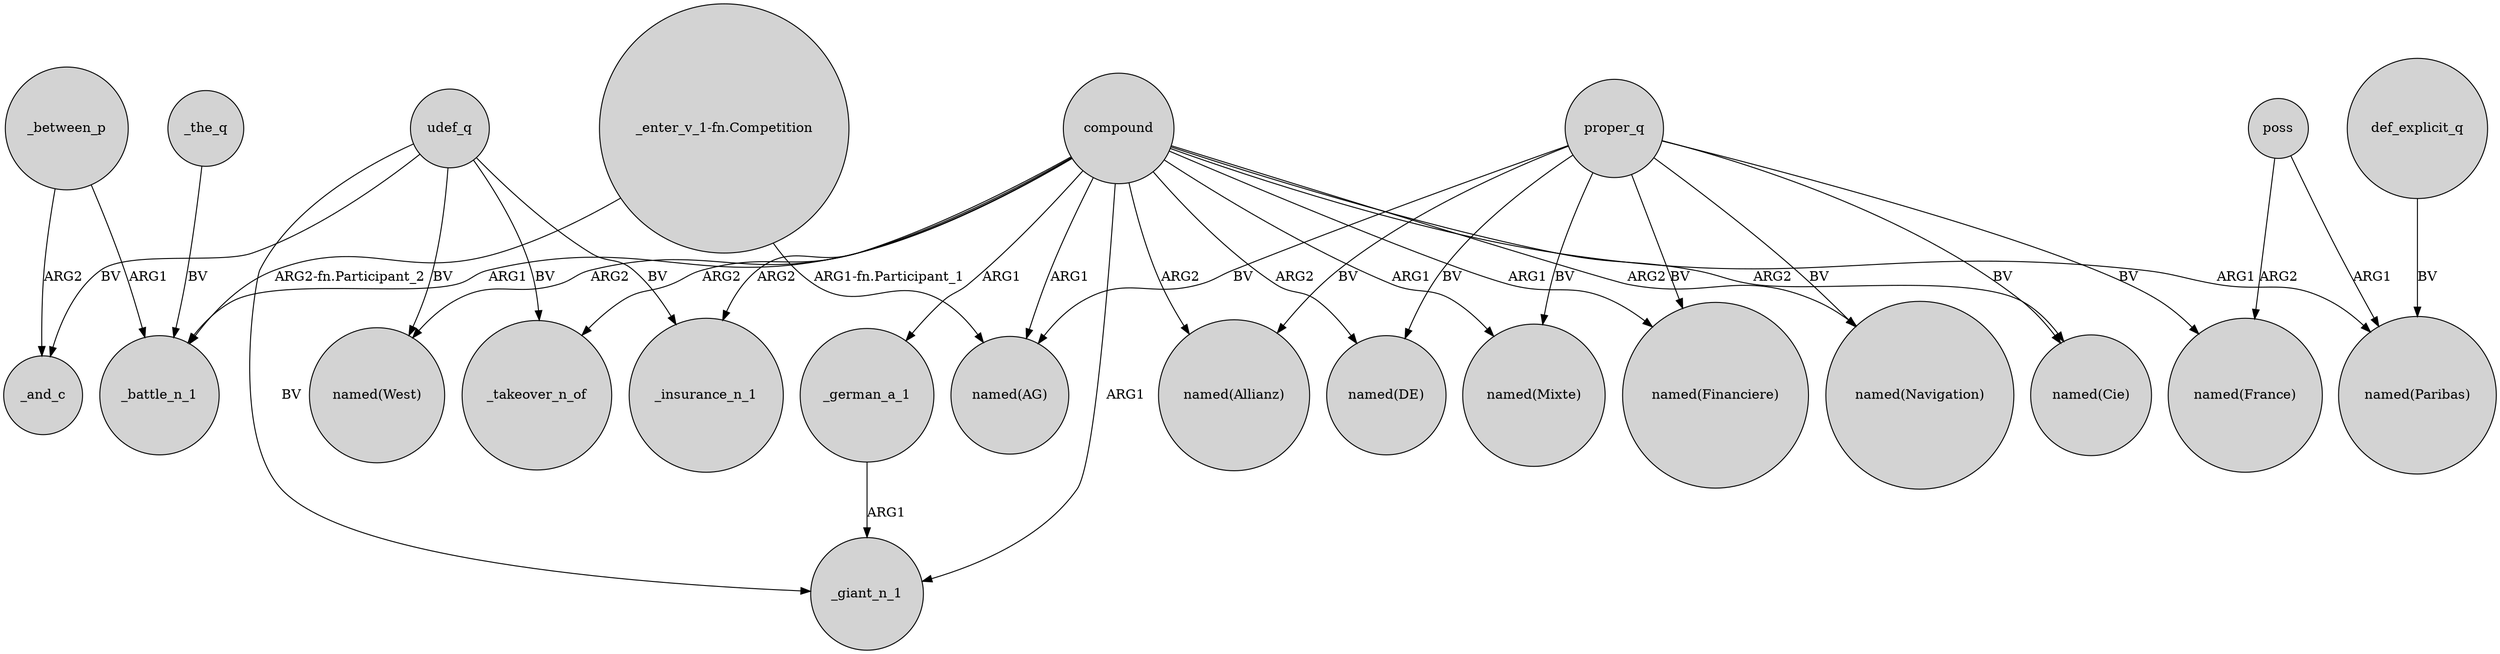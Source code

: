 digraph {
	node [shape=circle style=filled]
	compound -> "named(Cie)" [label=ARG2]
	proper_q -> "named(DE)" [label=BV]
	udef_q -> _insurance_n_1 [label=BV]
	compound -> "named(Paribas)" [label=ARG1]
	_german_a_1 -> _giant_n_1 [label=ARG1]
	compound -> "named(AG)" [label=ARG1]
	"_enter_v_1-fn.Competition" -> _battle_n_1 [label="ARG2-fn.Participant_2"]
	proper_q -> "named(Navigation)" [label=BV]
	proper_q -> "named(France)" [label=BV]
	compound -> "named(Financiere)" [label=ARG1]
	compound -> "named(Navigation)" [label=ARG2]
	proper_q -> "named(Allianz)" [label=BV]
	udef_q -> _giant_n_1 [label=BV]
	udef_q -> _and_c [label=BV]
	def_explicit_q -> "named(Paribas)" [label=BV]
	proper_q -> "named(Mixte)" [label=BV]
	compound -> "named(Allianz)" [label=ARG2]
	"_enter_v_1-fn.Competition" -> "named(AG)" [label="ARG1-fn.Participant_1"]
	udef_q -> _takeover_n_of [label=BV]
	poss -> "named(Paribas)" [label=ARG1]
	proper_q -> "named(Financiere)" [label=BV]
	compound -> "named(Mixte)" [label=ARG1]
	proper_q -> "named(Cie)" [label=BV]
	compound -> _battle_n_1 [label=ARG1]
	compound -> "named(West)" [label=ARG2]
	compound -> "named(DE)" [label=ARG2]
	proper_q -> "named(AG)" [label=BV]
	udef_q -> "named(West)" [label=BV]
	compound -> _insurance_n_1 [label=ARG2]
	_the_q -> _battle_n_1 [label=BV]
	compound -> _giant_n_1 [label=ARG1]
	compound -> _german_a_1 [label=ARG1]
	poss -> "named(France)" [label=ARG2]
	compound -> _takeover_n_of [label=ARG2]
	_between_p -> _battle_n_1 [label=ARG1]
	_between_p -> _and_c [label=ARG2]
}
